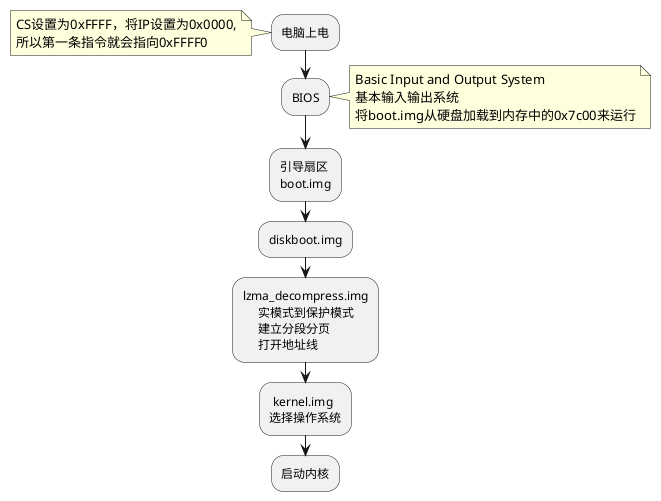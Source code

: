 @startuml
:电脑上电;
note left
CS设置为0xFFFF，将IP设置为0x0000,
所以第一条指令就会指向0xFFFF0
end note
:BIOS;
note right
    Basic Input and Output System
    基本输入输出系统
    将boot.img从硬盘加载到内存中的0x7c00来运行
end note
:引导扇区
boot.img;
:diskboot.img;
:lzma_decompress.img
     实模式到保护模式
     建立分段分页
     打开地址线;
: kernel.img
选择操作系统;
:启动内核;

@enduml